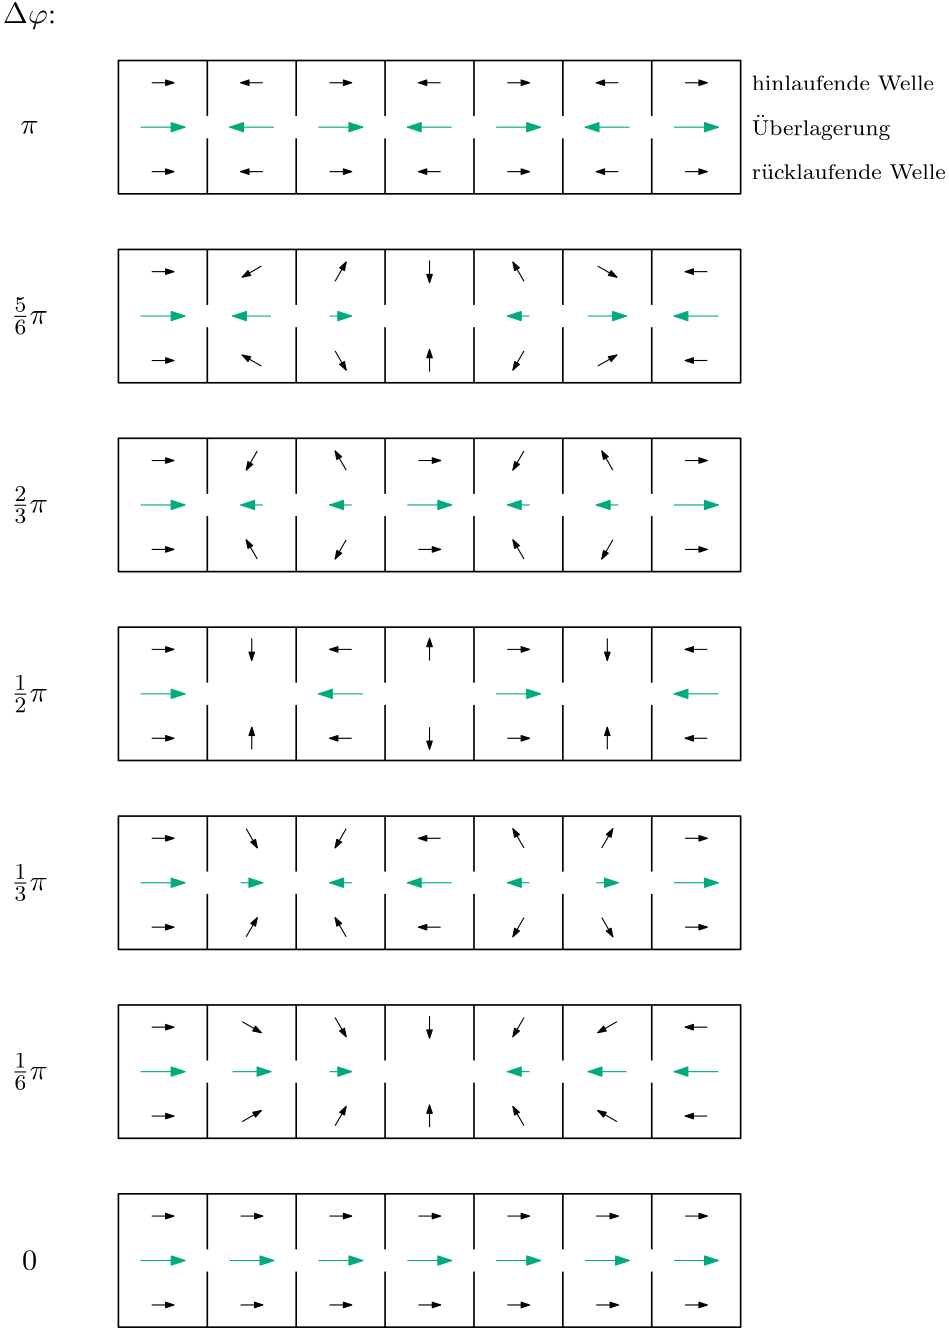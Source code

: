 <?xml version="1.0"?>
<!DOCTYPE ipe SYSTEM "ipe.dtd">
<ipe version="70005" creator="Ipe 7.1.4">
<info created="D:20150803151625" modified="D:20150806165014"/>
<ipestyle name="basic">
<symbol name="arrow/arc(spx)">
<path stroke="sym-stroke" fill="sym-stroke" pen="sym-pen">
0 0 m
-1 0.333 l
-1 -0.333 l
h
</path>
</symbol>
<symbol name="arrow/farc(spx)">
<path stroke="sym-stroke" fill="white" pen="sym-pen">
0 0 m
-1 0.333 l
-1 -0.333 l
h
</path>
</symbol>
<symbol name="mark/circle(sx)" transformations="translations">
<path fill="sym-stroke">
0.6 0 0 0.6 0 0 e
0.4 0 0 0.4 0 0 e
</path>
</symbol>
<symbol name="mark/disk(sx)" transformations="translations">
<path fill="sym-stroke">
0.6 0 0 0.6 0 0 e
</path>
</symbol>
<symbol name="mark/fdisk(sfx)" transformations="translations">
<group>
<path fill="sym-fill">
0.5 0 0 0.5 0 0 e
</path>
<path fill="sym-stroke" fillrule="eofill">
0.6 0 0 0.6 0 0 e
0.4 0 0 0.4 0 0 e
</path>
</group>
</symbol>
<symbol name="mark/box(sx)" transformations="translations">
<path fill="sym-stroke" fillrule="eofill">
-0.6 -0.6 m
0.6 -0.6 l
0.6 0.6 l
-0.6 0.6 l
h
-0.4 -0.4 m
0.4 -0.4 l
0.4 0.4 l
-0.4 0.4 l
h
</path>
</symbol>
<symbol name="mark/square(sx)" transformations="translations">
<path fill="sym-stroke">
-0.6 -0.6 m
0.6 -0.6 l
0.6 0.6 l
-0.6 0.6 l
h
</path>
</symbol>
<symbol name="mark/fsquare(sfx)" transformations="translations">
<group>
<path fill="sym-fill">
-0.5 -0.5 m
0.5 -0.5 l
0.5 0.5 l
-0.5 0.5 l
h
</path>
<path fill="sym-stroke" fillrule="eofill">
-0.6 -0.6 m
0.6 -0.6 l
0.6 0.6 l
-0.6 0.6 l
h
-0.4 -0.4 m
0.4 -0.4 l
0.4 0.4 l
-0.4 0.4 l
h
</path>
</group>
</symbol>
<symbol name="mark/cross(sx)" transformations="translations">
<group>
<path fill="sym-stroke">
-0.43 -0.57 m
0.57 0.43 l
0.43 0.57 l
-0.57 -0.43 l
h
</path>
<path fill="sym-stroke">
-0.43 0.57 m
0.57 -0.43 l
0.43 -0.57 l
-0.57 0.43 l
h
</path>
</group>
</symbol>
<symbol name="arrow/fnormal(spx)">
<path stroke="sym-stroke" fill="white" pen="sym-pen">
0 0 m
-1 0.333 l
-1 -0.333 l
h
</path>
</symbol>
<symbol name="arrow/pointed(spx)">
<path stroke="sym-stroke" fill="sym-stroke" pen="sym-pen">
0 0 m
-1 0.333 l
-0.8 0 l
-1 -0.333 l
h
</path>
</symbol>
<symbol name="arrow/fpointed(spx)">
<path stroke="sym-stroke" fill="white" pen="sym-pen">
0 0 m
-1 0.333 l
-0.8 0 l
-1 -0.333 l
h
</path>
</symbol>
<symbol name="arrow/linear(spx)">
<path stroke="sym-stroke" pen="sym-pen">
-1 0.333 m
0 0 l
-1 -0.333 l
</path>
</symbol>
<symbol name="arrow/fdouble(spx)">
<path stroke="sym-stroke" fill="white" pen="sym-pen">
0 0 m
-1 0.333 l
-1 -0.333 l
h
-1 0 m
-2 0.333 l
-2 -0.333 l
h
</path>
</symbol>
<symbol name="arrow/double(spx)">
<path stroke="sym-stroke" fill="sym-stroke" pen="sym-pen">
0 0 m
-1 0.333 l
-1 -0.333 l
h
-1 0 m
-2 0.333 l
-2 -0.333 l
h
</path>
</symbol>
<pen name="heavier" value="0.8"/>
<pen name="fat" value="1.2"/>
<pen name="ultrafat" value="2"/>
<symbolsize name="large" value="5"/>
<symbolsize name="small" value="2"/>
<symbolsize name="tiny" value="1.1"/>
<arrowsize name="large" value="10"/>
<arrowsize name="small" value="5"/>
<arrowsize name="tiny" value="3"/>
<color name="red" value="1 0 0"/>
<color name="green" value="0 1 0"/>
<color name="blue" value="0 0 1"/>
<color name="yellow" value="1 1 0"/>
<color name="orange" value="1 0.647 0"/>
<color name="gold" value="1 0.843 0"/>
<color name="purple" value="0.627 0.125 0.941"/>
<color name="gray" value="0.745"/>
<color name="brown" value="0.647 0.165 0.165"/>
<color name="navy" value="0 0 0.502"/>
<color name="pink" value="1 0.753 0.796"/>
<color name="seagreen" value="0.18 0.545 0.341"/>
<color name="turquoise" value="0.251 0.878 0.816"/>
<color name="violet" value="0.933 0.51 0.933"/>
<color name="darkblue" value="0 0 0.545"/>
<color name="darkcyan" value="0 0.545 0.545"/>
<color name="darkgray" value="0.663"/>
<color name="darkgreen" value="0 0.392 0"/>
<color name="darkmagenta" value="0.545 0 0.545"/>
<color name="darkorange" value="1 0.549 0"/>
<color name="darkred" value="0.545 0 0"/>
<color name="lightblue" value="0.678 0.847 0.902"/>
<color name="lightcyan" value="0.878 1 1"/>
<color name="lightgray" value="0.827"/>
<color name="lightgreen" value="0.565 0.933 0.565"/>
<color name="lightyellow" value="1 1 0.878"/>
<dashstyle name="dashed" value="[4] 0"/>
<dashstyle name="dotted" value="[1 3] 0"/>
<dashstyle name="dash dotted" value="[4 2 1 2] 0"/>
<dashstyle name="dash dot dotted" value="[4 2 1 2 1 2] 0"/>
<textsize name="large" value="\large"/>
<textsize name="Large" value="\Large"/>
<textsize name="LARGE" value="\LARGE"/>
<textsize name="huge" value="\huge"/>
<textsize name="Huge" value="\Huge"/>
<textsize name="small" value="\small"/>
<textsize name="footnote" value="\footnotesize"/>
<textsize name="tiny" value="\tiny"/>
<textstyle name="center" begin="\begin{center}" end="\end{center}"/>
<textstyle name="itemize" begin="\begin{itemize}" end="\end{itemize}"/>
<textstyle name="item" begin="\begin{itemize}\item{}" end="\end{itemize}"/>
<gridsize name="4 pts" value="4"/>
<gridsize name="8 pts (~3 mm)" value="8"/>
<gridsize name="16 pts (~6 mm)" value="16"/>
<gridsize name="32 pts (~12 mm)" value="32"/>
<gridsize name="10 pts (~3.5 mm)" value="10"/>
<gridsize name="20 pts (~7 mm)" value="20"/>
<gridsize name="14 pts (~5 mm)" value="14"/>
<gridsize name="28 pts (~10 mm)" value="28"/>
<gridsize name="56 pts (~20 mm)" value="56"/>
<anglesize name="90 deg" value="90"/>
<anglesize name="60 deg" value="60"/>
<anglesize name="45 deg" value="45"/>
<anglesize name="30 deg" value="30"/>
<anglesize name="22.5 deg" value="22.5"/>
<tiling name="falling" angle="-60" step="4" width="1"/>
<tiling name="rising" angle="30" step="4" width="1"/>
</ipestyle>
<page>
<layer name="alpha"/>
<view layers="alpha" active="alpha"/>
<group layer="alpha" matrix="1 0 0 1 48 -192">
<path matrix="1 0 0 1 32 0" stroke="black" pen="0.6">
128 768 m
128 720 l
352 720 l
352 768 l
h
</path>
<path stroke="black" pen="0.6">
192 768 m
192 748 l
</path>
<path stroke="black" pen="0.6">
192 740 m
192 720 l
</path>
<path matrix="1 0 0 1 32 0" stroke="black" pen="0.6">
192 768 m
192 748 l
</path>
<path matrix="1 0 0 1 32 0" stroke="black" pen="0.6">
192 740 m
192 720 l
</path>
<path matrix="1 0 0 1 64 0" stroke="black" pen="0.6">
192 768 m
192 748 l
</path>
<path matrix="1 0 0 1 64 0" stroke="black" pen="0.6">
192 740 m
192 720 l
</path>
<path matrix="1 0 0 1 96 0" stroke="black" pen="0.6">
192 768 m
192 748 l
</path>
<path matrix="1 0 0 1 96 0" stroke="black" pen="0.6">
192 740 m
192 720 l
</path>
<path matrix="1 0 0 1 128 0" stroke="black" pen="0.6">
192 768 m
192 748 l
</path>
<path matrix="1 0 0 1 128 0" stroke="black" pen="0.6">
192 740 m
192 720 l
</path>
<path matrix="1 0 0 1 160 0" stroke="black" pen="0.6">
192 768 m
192 748 l
</path>
<path matrix="1 0 0 1 160 0" stroke="black" pen="0.6">
192 740 m
192 720 l
</path>
</group>
<group matrix="1 0 0 1 48 -260">
<path matrix="1 0 0 1 32 0" stroke="black" pen="0.6">
128 768 m
128 720 l
352 720 l
352 768 l
h
</path>
<path stroke="black" pen="0.6">
192 768 m
192 748 l
</path>
<path stroke="black" pen="0.6">
192 740 m
192 720 l
</path>
<path matrix="1 0 0 1 32 0" stroke="black" pen="0.6">
192 768 m
192 748 l
</path>
<path matrix="1 0 0 1 32 0" stroke="black" pen="0.6">
192 740 m
192 720 l
</path>
<path matrix="1 0 0 1 64 0" stroke="black" pen="0.6">
192 768 m
192 748 l
</path>
<path matrix="1 0 0 1 64 0" stroke="black" pen="0.6">
192 740 m
192 720 l
</path>
<path matrix="1 0 0 1 96 0" stroke="black" pen="0.6">
192 768 m
192 748 l
</path>
<path matrix="1 0 0 1 96 0" stroke="black" pen="0.6">
192 740 m
192 720 l
</path>
<path matrix="1 0 0 1 128 0" stroke="black" pen="0.6">
192 768 m
192 748 l
</path>
<path matrix="1 0 0 1 128 0" stroke="black" pen="0.6">
192 740 m
192 720 l
</path>
<path matrix="1 0 0 1 160 0" stroke="black" pen="0.6">
192 768 m
192 748 l
</path>
<path matrix="1 0 0 1 160 0" stroke="black" pen="0.6">
192 740 m
192 720 l
</path>
</group>
<text matrix="1 0 0 1 8 -236" transformations="translations" pos="168 380" stroke="black" type="label" width="5.455" height="7.03" depth="0" halign="center" valign="center" size="11">$0$</text>
<group matrix="1 0 0 1 48 -328">
<path matrix="1 0 0 1 32 0" stroke="black" pen="0.6">
128 768 m
128 720 l
352 720 l
352 768 l
h
</path>
<path stroke="black" pen="0.6">
192 768 m
192 748 l
</path>
<path stroke="black" pen="0.6">
192 740 m
192 720 l
</path>
<path matrix="1 0 0 1 32 0" stroke="black" pen="0.6">
192 768 m
192 748 l
</path>
<path matrix="1 0 0 1 32 0" stroke="black" pen="0.6">
192 740 m
192 720 l
</path>
<path matrix="1 0 0 1 64 0" stroke="black" pen="0.6">
192 768 m
192 748 l
</path>
<path matrix="1 0 0 1 64 0" stroke="black" pen="0.6">
192 740 m
192 720 l
</path>
<path matrix="1 0 0 1 96 0" stroke="black" pen="0.6">
192 768 m
192 748 l
</path>
<path matrix="1 0 0 1 96 0" stroke="black" pen="0.6">
192 740 m
192 720 l
</path>
<path matrix="1 0 0 1 128 0" stroke="black" pen="0.6">
192 768 m
192 748 l
</path>
<path matrix="1 0 0 1 128 0" stroke="black" pen="0.6">
192 740 m
192 720 l
</path>
<path matrix="1 0 0 1 160 0" stroke="black" pen="0.6">
192 768 m
192 748 l
</path>
<path matrix="1 0 0 1 160 0" stroke="black" pen="0.6">
192 740 m
192 720 l
</path>
</group>
<group matrix="1 0 0 1 48 -396">
<path matrix="1 0 0 1 32 0" stroke="black" pen="0.6">
128 768 m
128 720 l
352 720 l
352 768 l
h
</path>
<path stroke="black" pen="0.6">
192 768 m
192 748 l
</path>
<path stroke="black" pen="0.6">
192 740 m
192 720 l
</path>
<path matrix="1 0 0 1 32 0" stroke="black" pen="0.6">
192 768 m
192 748 l
</path>
<path matrix="1 0 0 1 32 0" stroke="black" pen="0.6">
192 740 m
192 720 l
</path>
<path matrix="1 0 0 1 64 0" stroke="black" pen="0.6">
192 768 m
192 748 l
</path>
<path matrix="1 0 0 1 64 0" stroke="black" pen="0.6">
192 740 m
192 720 l
</path>
<path matrix="1 0 0 1 96 0" stroke="black" pen="0.6">
192 768 m
192 748 l
</path>
<path matrix="1 0 0 1 96 0" stroke="black" pen="0.6">
192 740 m
192 720 l
</path>
<path matrix="1 0 0 1 128 0" stroke="black" pen="0.6">
192 768 m
192 748 l
</path>
<path matrix="1 0 0 1 128 0" stroke="black" pen="0.6">
192 740 m
192 720 l
</path>
<path matrix="1 0 0 1 160 0" stroke="black" pen="0.6">
192 768 m
192 748 l
</path>
<path matrix="1 0 0 1 160 0" stroke="black" pen="0.6">
192 740 m
192 720 l
</path>
</group>
<group matrix="1 0 0 1 48 -464">
<path matrix="1 0 0 1 32 0" stroke="black" pen="0.6">
128 768 m
128 720 l
352 720 l
352 768 l
h
</path>
<path stroke="black" pen="0.6">
192 768 m
192 748 l
</path>
<path stroke="black" pen="0.6">
192 740 m
192 720 l
</path>
<path matrix="1 0 0 1 32 0" stroke="black" pen="0.6">
192 768 m
192 748 l
</path>
<path matrix="1 0 0 1 32 0" stroke="black" pen="0.6">
192 740 m
192 720 l
</path>
<path matrix="1 0 0 1 64 0" stroke="black" pen="0.6">
192 768 m
192 748 l
</path>
<path matrix="1 0 0 1 64 0" stroke="black" pen="0.6">
192 740 m
192 720 l
</path>
<path matrix="1 0 0 1 96 0" stroke="black" pen="0.6">
192 768 m
192 748 l
</path>
<path matrix="1 0 0 1 96 0" stroke="black" pen="0.6">
192 740 m
192 720 l
</path>
<path matrix="1 0 0 1 128 0" stroke="black" pen="0.6">
192 768 m
192 748 l
</path>
<path matrix="1 0 0 1 128 0" stroke="black" pen="0.6">
192 740 m
192 720 l
</path>
<path matrix="1 0 0 1 160 0" stroke="black" pen="0.6">
192 768 m
192 748 l
</path>
<path matrix="1 0 0 1 160 0" stroke="black" pen="0.6">
192 740 m
192 720 l
</path>
</group>
<group matrix="1 0 0 1 48 -532">
<path matrix="1 0 0 1 32 0" stroke="black" pen="0.6">
128 768 m
128 720 l
352 720 l
352 768 l
h
</path>
<path stroke="black" pen="0.6">
192 768 m
192 748 l
</path>
<path stroke="black" pen="0.6">
192 740 m
192 720 l
</path>
<path matrix="1 0 0 1 32 0" stroke="black" pen="0.6">
192 768 m
192 748 l
</path>
<path matrix="1 0 0 1 32 0" stroke="black" pen="0.6">
192 740 m
192 720 l
</path>
<path matrix="1 0 0 1 64 0" stroke="black" pen="0.6">
192 768 m
192 748 l
</path>
<path matrix="1 0 0 1 64 0" stroke="black" pen="0.6">
192 740 m
192 720 l
</path>
<path matrix="1 0 0 1 96 0" stroke="black" pen="0.6">
192 768 m
192 748 l
</path>
<path matrix="1 0 0 1 96 0" stroke="black" pen="0.6">
192 740 m
192 720 l
</path>
<path matrix="1 0 0 1 128 0" stroke="black" pen="0.6">
192 768 m
192 748 l
</path>
<path matrix="1 0 0 1 128 0" stroke="black" pen="0.6">
192 740 m
192 720 l
</path>
<path matrix="1 0 0 1 160 0" stroke="black" pen="0.6">
192 768 m
192 748 l
</path>
<path matrix="1 0 0 1 160 0" stroke="black" pen="0.6">
192 740 m
192 720 l
</path>
</group>
<group matrix="1 0 0 1 48 -600">
<path matrix="1 0 0 1 32 0" stroke="black" pen="0.6">
128 768 m
128 720 l
352 720 l
352 768 l
h
</path>
<path stroke="black" pen="0.6">
192 768 m
192 748 l
</path>
<path stroke="black" pen="0.6">
192 740 m
192 720 l
</path>
<path matrix="1 0 0 1 32 0" stroke="black" pen="0.6">
192 768 m
192 748 l
</path>
<path matrix="1 0 0 1 32 0" stroke="black" pen="0.6">
192 740 m
192 720 l
</path>
<path matrix="1 0 0 1 64 0" stroke="black" pen="0.6">
192 768 m
192 748 l
</path>
<path matrix="1 0 0 1 64 0" stroke="black" pen="0.6">
192 740 m
192 720 l
</path>
<path matrix="1 0 0 1 96 0" stroke="black" pen="0.6">
192 768 m
192 748 l
</path>
<path matrix="1 0 0 1 96 0" stroke="black" pen="0.6">
192 740 m
192 720 l
</path>
<path matrix="1 0 0 1 128 0" stroke="black" pen="0.6">
192 768 m
192 748 l
</path>
<path matrix="1 0 0 1 128 0" stroke="black" pen="0.6">
192 740 m
192 720 l
</path>
<path matrix="1 0 0 1 160 0" stroke="black" pen="0.6">
192 768 m
192 748 l
</path>
<path matrix="1 0 0 1 160 0" stroke="black" pen="0.6">
192 740 m
192 720 l
</path>
</group>
<text matrix="1 0 0 1 32 -156" transformations="translations" pos="144 748" stroke="black" type="label" width="19.258" height="7.456" depth="2.12" halign="center" valign="center" size="11">$\Delta \varphi$:</text>
<text matrix="1 0 0 1 20 -180" transformations="translations" pos="156 732" stroke="black" type="label" width="6.61" height="4.697" depth="0" halign="center" valign="center" size="11">$\pi$</text>
<text matrix="1 0 0 1 20 -172" transformations="translations" pos="156 656" stroke="black" type="label" width="13.235" height="9.433" depth="3.76" halign="center" valign="center" size="11">$\frac{5}{6}\pi$</text>
<text matrix="1 0 0 1 16 -168" transformations="translations" pos="160 584" stroke="black" type="label" width="13.235" height="9.433" depth="3.76" halign="center" valign="center" size="11">$\frac{2}{3}\pi$</text>
<text matrix="1 0 0 1 12 -176" transformations="translations" pos="164 524" stroke="black" type="label" width="13.235" height="9.433" depth="3.76" halign="center" valign="center" size="11">$\frac{1}{2}\pi$</text>
<text matrix="1 0 0 1 8 -184" transformations="translations" pos="168 464" stroke="black" type="label" width="13.235" height="9.433" depth="3.76" halign="center" valign="center" size="11">$\frac{1}{3}\pi$</text>
<text matrix="1 0 0 1 12 -204" transformations="translations" pos="164 416" stroke="black" type="label" width="13.235" height="9.433" depth="3.76" halign="center" valign="center" size="11">$\frac{1}{6}\pi$</text>
<path matrix="1 0 0 1 -4 0" stroke="black" arrow="normal/tiny">
224 228 m
232 228 l
</path>
<path stroke="black" arrow="normal/tiny">
220 128 m
228 128 l
</path>
<path matrix="1 0 0 1 32 0" stroke="black" arrow="normal/tiny">
220 128 m
228 128 l
</path>
<path matrix="1 0 0 1 64 0" stroke="black" arrow="normal/tiny">
220 128 m
228 128 l
</path>
<path matrix="1 0 0 1 64 32" stroke="black" arrow="normal/tiny">
220 128 m
228 128 l
</path>
<path matrix="1 0 0 1 32 32" stroke="black" arrow="normal/tiny">
220 128 m
228 128 l
</path>
<path matrix="1 0 0 1 0 32" stroke="black" arrow="normal/tiny">
220 128 m
228 128 l
</path>
<path matrix="1 0 0 1 96 32" stroke="black" arrow="normal/tiny">
220 128 m
228 128 l
</path>
<path matrix="1 0 0 1 128 32" stroke="black" arrow="normal/tiny">
220 128 m
228 128 l
</path>
<path matrix="1 0 0 1 96 0" stroke="black" arrow="normal/tiny">
220 128 m
228 128 l
</path>
<path matrix="1 0 0 1 128 0" stroke="black" arrow="normal/tiny">
220 128 m
228 128 l
</path>
<path matrix="1 0 0 1 160 32" stroke="black" arrow="normal/tiny">
220 128 m
228 128 l
</path>
<path matrix="1 0 0 1 160 0" stroke="black" arrow="normal/tiny">
220 128 m
228 128 l
</path>
<path matrix="1 0 0 1 192 0" stroke="black" arrow="normal/tiny">
220 128 m
228 128 l
</path>
<path matrix="1 0 0 1 192 32" stroke="black" arrow="normal/tiny">
220 128 m
228 128 l
</path>
<path stroke="0 0.667 0.498" arrow="normal/small">
216 144 m
232 144 l
</path>
<path matrix="1 0 0 1 32 0" stroke="0 0.667 0.498" arrow="normal/small">
216 144 m
232 144 l
</path>
<path matrix="1 0 0 1 64 0" stroke="0 0.667 0.498" arrow="normal/small">
216 144 m
232 144 l
</path>
<path matrix="1 0 0 1 96 0" stroke="0 0.667 0.498" arrow="normal/small">
216 144 m
232 144 l
</path>
<path matrix="1 0 0 1 128 0" stroke="0 0.667 0.498" arrow="normal/small">
216 144 m
232 144 l
</path>
<path matrix="1 0 0 1 160 0" stroke="0 0.667 0.498" arrow="normal/small">
216 144 m
232 144 l
</path>
<path matrix="1 0 0 1 192 0" stroke="0 0.667 0.498" arrow="normal/small">
216 144 m
232 144 l
</path>
<path matrix="0.866025 -0.5 0.5 0.866025 -55.4538 144.546" stroke="black" arrow="normal/tiny">
224 228 m
232 228 l
</path>
<path matrix="0.5 -0.866025 0.866025 0.5 -23.4538 311.454" stroke="black" arrow="normal/tiny">
224 228 m
232 228 l
</path>
<path matrix="0.0000002 -1 1 0.0000002 91.9999 456" stroke="black" arrow="normal/tiny">
224 228 m
232 228 l
</path>
<path matrix="-0.5 -0.866026 0.866026 -0.5 268.546 539.454" stroke="black" arrow="normal/tiny">
224 228 m
232 228 l
</path>
<path matrix="-0.866026 -0.500001 0.500001 -0.866026 467.454 539.454" stroke="black" arrow="normal/tiny">
224 228 m
232 228 l
</path>
<path matrix="-1 -0.00000057 0.00000057 -1 644 456" stroke="black" arrow="normal/tiny">
224 228 m
232 228 l
</path>
<path matrix="-1 -0.00000057 0.00000057 -1 644 424" stroke="black" arrow="normal/tiny">
224 228 m
232 228 l
</path>
<path matrix="-0.866026 0.5 -0.5 -0.866026 695.454 279.454" stroke="black" arrow="normal/tiny">
224 228 m
232 228 l
</path>
<path matrix="-0.500001 0.866026 -0.866026 -0.500001 663.454 112.546" stroke="black" arrow="normal/tiny">
224 228 m
232 228 l
</path>
<path matrix="-0.00000057 1 -1 -0.00000057 548 -32.0004" stroke="black" arrow="normal/tiny">
224 228 m
232 228 l
</path>
<path matrix="0.5 0.866026 -0.866026 0.5 371.454 -115.454" stroke="black" arrow="normal/tiny">
224 228 m
232 228 l
</path>
<path matrix="0.866026 0.500001 -0.500001 0.866026 172.546 -115.454" stroke="black" arrow="normal/tiny">
224 228 m
232 228 l
</path>
<path matrix="1 0.00000057 -0.00000057 1 -4.0004 -32.0002" stroke="black" arrow="normal/tiny">
224 228 m
232 228 l
</path>
<path matrix="1 0 0 1 0 68" stroke="0 0.667 0.498" arrow="normal/small">
216 144 m
232 144 l
</path>
<path matrix="-1 0 0 -1 640 356" stroke="0 0.667 0.498" arrow="normal/small">
216 144 m
232 144 l
</path>
<path matrix="1 0 0 1 0 32" stroke="0 0.667 0.498" arrow="normal/small">
249.072 180 m
262.928 180 l
</path>
<path matrix="1 0 0 1 0 29.0718" stroke="0 0.667 0.498" arrow="normal/small">
284 182.928 m
292 182.928 l
</path>
<path matrix="-1 0 0 -1 640 394.928" stroke="0 0.667 0.498" arrow="normal/small">
284 182.928 m
292 182.928 l
</path>
<path matrix="-1 0 0 -1 640 392" stroke="0 0.667 0.498" arrow="normal/small">
249.072 180 m
262.928 180 l
</path>
<path matrix="1 0 0 1 -4 68" stroke="black" arrow="normal/tiny">
224 228 m
232 228 l
</path>
<path matrix="0.5 -0.866025 0.866025 0.5 -55.4538 379.454" stroke="black" arrow="normal/tiny">
224 228 m
232 228 l
</path>
<path matrix="-0.5 -0.866025 0.866025 -0.5 204.546 607.454" stroke="black" arrow="normal/tiny">
224 228 m
232 228 l
</path>
<path matrix="-1 0.0000002 -0.0000002 -1 548 524" stroke="black" arrow="normal/tiny">
224 228 m
232 228 l
</path>
<path matrix="-0.5 0.866026 -0.866026 -0.5 663.454 212.546" stroke="black" arrow="normal/tiny">
224 228 m
232 228 l
</path>
<path matrix="0.500001 0.866026 -0.866026 0.500001 467.454 -15.454" stroke="black" arrow="normal/tiny">
224 228 m
232 228 l
</path>
<path matrix="1 -0.00000057 0.00000057 1 188 68.0001" stroke="black" arrow="normal/tiny">
224 228 m
232 228 l
</path>
<path matrix="1 -0.00000057 0.00000057 1 188 36.0001" stroke="black" arrow="normal/tiny">
224 228 m
232 228 l
</path>
<path matrix="0.5 -0.866026 0.866026 0.5 72.5464 347.454" stroke="black" arrow="normal/tiny">
224 228 m
232 228 l
</path>
<path matrix="-0.500001 -0.866026 0.866026 -0.500001 268.547 575.454" stroke="black" arrow="normal/tiny">
224 228 m
232 228 l
</path>
<path matrix="-1 0.00000057 -0.00000057 -1 548.001 492" stroke="black" arrow="normal/tiny">
224 228 m
232 228 l
</path>
<path matrix="-0.5 0.866026 -0.866026 -0.5 599.455 180.546" stroke="black" arrow="normal/tiny">
224 228 m
232 228 l
</path>
<path matrix="0.500001 0.866026 -0.866026 0.500001 339.455 -47.454" stroke="black" arrow="normal/tiny">
224 228 m
232 228 l
</path>
<path matrix="1 -0.00000057 0.00000057 1 -3.99906 36.0001" stroke="black" arrow="normal/tiny">
224 228 m
232 228 l
</path>
<path matrix="1 0 0 1 0 136" stroke="0 0.667 0.498" arrow="normal/small">
216 144 m
232 144 l
</path>
<path matrix="1 0 0 1 -32 97.0718" stroke="0 0.667 0.498" arrow="normal/small">
284 182.928 m
292 182.928 l
</path>
<path matrix="-1 0 0 -1 576 462.928" stroke="0 0.667 0.498" arrow="normal/small">
284 182.928 m
292 182.928 l
</path>
<path matrix="-1 0 0 -1 544 424" stroke="0 0.667 0.498" arrow="normal/small">
216 144 m
232 144 l
</path>
<path matrix="-1 0 0 -1 640 462.928" stroke="0 0.667 0.498" arrow="normal/small">
284 182.928 m
292 182.928 l
</path>
<path matrix="1 0 0 1 96 97.0718" stroke="0 0.667 0.498" arrow="normal/small">
284 182.928 m
292 182.928 l
</path>
<path matrix="1 0 0 1 192 136" stroke="0 0.667 0.498" arrow="normal/small">
216 144 m
232 144 l
</path>
<path matrix="1 0 0 1 -4 136" stroke="black" arrow="normal/tiny">
224 228 m
232 228 l
</path>
<path matrix="0 -1 1 0 28 592" stroke="black" arrow="normal/tiny">
224 228 m
232 228 l
</path>
<path matrix="-1 0 0 -1 516 592" stroke="black" arrow="normal/tiny">
224 228 m
232 228 l
</path>
<path matrix="0 1 -1 0 548 136" stroke="black" arrow="normal/tiny">
224 228 m
232 228 l
</path>
<path matrix="1 0 0 1 124 136" stroke="black" arrow="normal/tiny">
224 228 m
232 228 l
</path>
<path matrix="0 -1 1 0 156 592" stroke="black" arrow="normal/tiny">
224 228 m
232 228 l
</path>
<path matrix="-1 0 0 -1 644 592" stroke="black" arrow="normal/tiny">
224 228 m
232 228 l
</path>
<path matrix="-1 0 0 -1 644 560" stroke="black" arrow="normal/tiny">
224 228 m
232 228 l
</path>
<path matrix="0 1 -1 0 612 104" stroke="black" arrow="normal/tiny">
224 228 m
232 228 l
</path>
<path matrix="1 0 0 1 124 104" stroke="black" arrow="normal/tiny">
224 228 m
232 228 l
</path>
<path matrix="0 -1 1 0 92 560" stroke="black" arrow="normal/tiny">
224 228 m
232 228 l
</path>
<path matrix="-1 0 0 -1 516 560" stroke="black" arrow="normal/tiny">
224 228 m
232 228 l
</path>
<path matrix="0 1 -1 0 484 104" stroke="black" arrow="normal/tiny">
224 228 m
232 228 l
</path>
<path matrix="1 0 0 1 -4 104" stroke="black" arrow="normal/tiny">
224 228 m
232 228 l
</path>
<path matrix="1 0 0 1 0 204" stroke="0 0.667 0.498" arrow="normal/small">
216 144 m
232 144 l
</path>
<path matrix="-1 0 0 -1 512 492" stroke="0 0.667 0.498" arrow="normal/small">
216 144 m
232 144 l
</path>
<path matrix="1 0 0 1 128 204" stroke="0 0.667 0.498" arrow="normal/small">
216 144 m
232 144 l
</path>
<path matrix="-1 0 0 -1 640 492" stroke="0 0.667 0.498" arrow="normal/small">
216 144 m
232 144 l
</path>
<path matrix="1 0 0 1 -4 204" stroke="black" arrow="normal/tiny">
224 228 m
232 228 l
</path>
<path matrix="-0.5 -0.866025 0.866025 -0.5 172.546 743.454" stroke="black" arrow="normal/tiny">
224 228 m
232 228 l
</path>
<path matrix="-0.5 0.866025 -0.866025 -0.5 599.453 348.546" stroke="black" arrow="normal/tiny">
224 228 m
232 228 l
</path>
<path matrix="1 0.0000002 -0.0000002 1 91.9994 204" stroke="black" arrow="normal/tiny">
224 228 m
232 228 l
</path>
<path matrix="-0.5 -0.866026 0.866026 -0.5 268.546 743.454" stroke="black" arrow="normal/tiny">
224 228 m
232 228 l
</path>
<path matrix="-0.500001 0.866026 -0.866026 -0.500001 695.454 348.546" stroke="black" arrow="normal/tiny">
224 228 m
232 228 l
</path>
<path matrix="1 0.00000057 -0.00000057 1 188 203.999" stroke="black" arrow="normal/tiny">
224 228 m
232 228 l
</path>
<path matrix="1 0.00000057 -0.00000057 1 188 171.999" stroke="black" arrow="normal/tiny">
224 228 m
232 228 l
</path>
<path matrix="-0.5 -0.866026 0.866026 -0.5 300.546 711.453" stroke="black" arrow="normal/tiny">
224 228 m
232 228 l
</path>
<path matrix="-0.500001 0.866026 -0.866026 -0.500001 663.454 316.545" stroke="black" arrow="normal/tiny">
224 228 m
232 228 l
</path>
<path matrix="1 0.00000057 -0.00000057 1 91.9997 171.998" stroke="black" arrow="normal/tiny">
224 228 m
232 228 l
</path>
<path matrix="-0.5 -0.866026 0.866026 -0.5 204.546 711.452" stroke="black" arrow="normal/tiny">
224 228 m
232 228 l
</path>
<path matrix="-0.500001 0.866026 -0.866026 -0.500001 567.454 316.544" stroke="black" arrow="normal/tiny">
224 228 m
232 228 l
</path>
<path matrix="1 0.00000057 -0.00000057 1 -4.00026 171.997" stroke="black" arrow="normal/tiny">
224 228 m
232 228 l
</path>
<path matrix="1 0 0 1 0 272" stroke="0 0.667 0.498" arrow="normal/small">
216 144 m
232 144 l
</path>
<path matrix="-1 0 0 -1 544 598.928" stroke="0 0.667 0.498" arrow="normal/small">
284 182.928 m
292 182.928 l
</path>
<path matrix="-1 0 0 -1 576 598.928" stroke="0 0.667 0.498" arrow="normal/small">
284 182.928 m
292 182.928 l
</path>
<path matrix="1 0 0 1 96 272" stroke="0 0.667 0.498" arrow="normal/small">
216 144 m
232 144 l
</path>
<path matrix="-1 0 0 -1 640 598.928" stroke="0 0.667 0.498" arrow="normal/small">
284 182.928 m
292 182.928 l
</path>
<path matrix="-1 0 0 -1 672 598.928" stroke="0 0.667 0.498" arrow="normal/small">
284 182.928 m
292 182.928 l
</path>
<path matrix="1 0 0 1 192 272" stroke="0 0.667 0.498" arrow="normal/small">
216 144 m
232 144 l
</path>
<path matrix="1 0 0 1 -4 272" stroke="black" arrow="normal/tiny">
224 228 m
232 228 l
</path>
<path matrix="-0.866025 -0.5 0.5 -0.866025 339.454 811.454" stroke="black" arrow="normal/tiny">
224 228 m
232 228 l
</path>
<path matrix="0.5 0.866025 -0.866025 0.5 371.454 188.547" stroke="black" arrow="normal/tiny">
224 228 m
232 228 l
</path>
<path matrix="-0.0000002 -1 1 -0.0000002 92.0004 728.001" stroke="black" arrow="normal/tiny">
224 228 m
232 228 l
</path>
<path matrix="-0.5 0.866026 -0.866026 -0.5 663.454 416.547" stroke="black" arrow="normal/tiny">
224 228 m
232 228 l
</path>
<path matrix="0.866026 -0.500001 0.500001 0.866026 72.5461 416.547" stroke="black" arrow="normal/tiny">
224 228 m
232 228 l
</path>
<path matrix="-1 0.00000057 -0.00000057 -1 644.001 728.001" stroke="black" arrow="normal/tiny">
224 228 m
232 228 l
</path>
<path matrix="-1 0.00000057 -0.00000057 -1 644.001 696.001" stroke="black" arrow="normal/tiny">
224 228 m
232 228 l
</path>
<path matrix="0.866026 0.5 -0.5 0.866026 300.547 156.547" stroke="black" arrow="normal/tiny">
224 228 m
232 228 l
</path>
<path matrix="-0.500001 -0.866026 0.866026 -0.500001 268.547 779.455" stroke="black" arrow="normal/tiny">
224 228 m
232 228 l
</path>
<path matrix="0.00000057 1 -1 0.00000057 548.001 240" stroke="black" arrow="normal/tiny">
224 228 m
232 228 l
</path>
<path matrix="0.5 -0.866026 0.866026 0.5 -23.4526 551.454" stroke="black" arrow="normal/tiny">
224 228 m
232 228 l
</path>
<path matrix="-0.866026 0.500001 -0.500001 -0.866026 567.455 551.454" stroke="black" arrow="normal/tiny">
224 228 m
232 228 l
</path>
<path matrix="1 -0.00000057 0.00000057 1 -3.99952 240" stroke="black" arrow="normal/tiny">
224 228 m
232 228 l
</path>
<path matrix="1 0 0 1 0 340" stroke="0 0.667 0.498" arrow="normal/small">
216 144 m
232 144 l
</path>
<path matrix="-1 0 0 -1 512 664" stroke="0 0.667 0.498" arrow="normal/small">
249.072 180 m
262.928 180 l
</path>
<path matrix="1 0 0 1 0 301.072" stroke="0 0.667 0.498" arrow="normal/small">
284 182.928 m
292 182.928 l
</path>
<path matrix="-1 0 0 -1 640 666.928" stroke="0 0.667 0.498" arrow="normal/small">
284 182.928 m
292 182.928 l
</path>
<path matrix="1 0 0 1 128 304" stroke="0 0.667 0.498" arrow="normal/small">
249.072 180 m
262.928 180 l
</path>
<path matrix="-1 0 0 -1 640 628" stroke="0 0.667 0.498" arrow="normal/small">
216 144 m
232 144 l
</path>
<path matrix="1 0 0 1 -4 340" stroke="black" arrow="normal/tiny">
224 228 m
232 228 l
</path>
<path matrix="1 0 0 1 -4 308" stroke="black" arrow="normal/tiny">
224 228 m
232 228 l
</path>
<path matrix="1 0 0 1 60 340" stroke="black" arrow="normal/tiny">
224 228 m
232 228 l
</path>
<path matrix="1 0 0 1 60 308" stroke="black" arrow="normal/tiny">
224 228 m
232 228 l
</path>
<path matrix="1 0 0 1 124 340" stroke="black" arrow="normal/tiny">
224 228 m
232 228 l
</path>
<path matrix="1 0 0 1 124 308" stroke="black" arrow="normal/tiny">
224 228 m
232 228 l
</path>
<path matrix="1 0 0 1 188 340" stroke="black" arrow="normal/tiny">
224 228 m
232 228 l
</path>
<path matrix="1 0 0 1 188 308" stroke="black" arrow="normal/tiny">
224 228 m
232 228 l
</path>
<path matrix="-1 0.00000057 -0.00000057 -1 612.001 796.001" stroke="black" arrow="normal/tiny">
224 228 m
232 228 l
</path>
<path matrix="-1 0.00000057 -0.00000057 -1 612.001 764.001" stroke="black" arrow="normal/tiny">
224 228 m
232 228 l
</path>
<path matrix="-1 0.00000057 -0.00000057 -1 548.001 796.001" stroke="black" arrow="normal/tiny">
224 228 m
232 228 l
</path>
<path matrix="-1 0.00000057 -0.00000057 -1 548.001 764.001" stroke="black" arrow="normal/tiny">
224 228 m
232 228 l
</path>
<path matrix="-1 0.00000057 -0.00000057 -1 484.001 796.001" stroke="black" arrow="normal/tiny">
224 228 m
232 228 l
</path>
<path matrix="-1 0.00000057 -0.00000057 -1 484.001 764.001" stroke="black" arrow="normal/tiny">
224 228 m
232 228 l
</path>
<path matrix="1 0 0 1 0 408" stroke="0 0.667 0.498" arrow="normal/small">
216 144 m
232 144 l
</path>
<path matrix="1 0 0 1 64 408" stroke="0 0.667 0.498" arrow="normal/small">
216 144 m
232 144 l
</path>
<path matrix="1 0 0 1 128 408" stroke="0 0.667 0.498" arrow="normal/small">
216 144 m
232 144 l
</path>
<path matrix="1 0 0 1 192 408" stroke="0 0.667 0.498" arrow="normal/small">
216 144 m
232 144 l
</path>
<path matrix="-1 0 0 -1 608 696" stroke="0 0.667 0.498" arrow="normal/small">
216 144 m
232 144 l
</path>
<path matrix="-1 0 0 -1 544 696" stroke="0 0.667 0.498" arrow="normal/small">
216 144 m
232 144 l
</path>
<path matrix="-1 0 0 -1 480 696" stroke="0 0.667 0.498" arrow="normal/small">
216 144 m
232 144 l
</path>
<text matrix="1 0 0 1 -4 0" transformations="translations" pos="440 568" stroke="black" type="label" width="65.622" height="5.535" depth="0" valign="center" size="8">hinlaufende Welle</text>
<text matrix="1 0 0 1 -4 0" transformations="translations" pos="440 536" stroke="black" type="label" width="69.863" height="5.535" depth="0" valign="center" size="8">r\&quot;ucklaufende Welle</text>
<text matrix="1 0 0 1 -4 0" transformations="translations" pos="440 552" stroke="black" type="label" width="49.875" height="7.359" depth="1.55" valign="center" size="8">\&quot;Uberlagerung</text>
</page>
</ipe>
